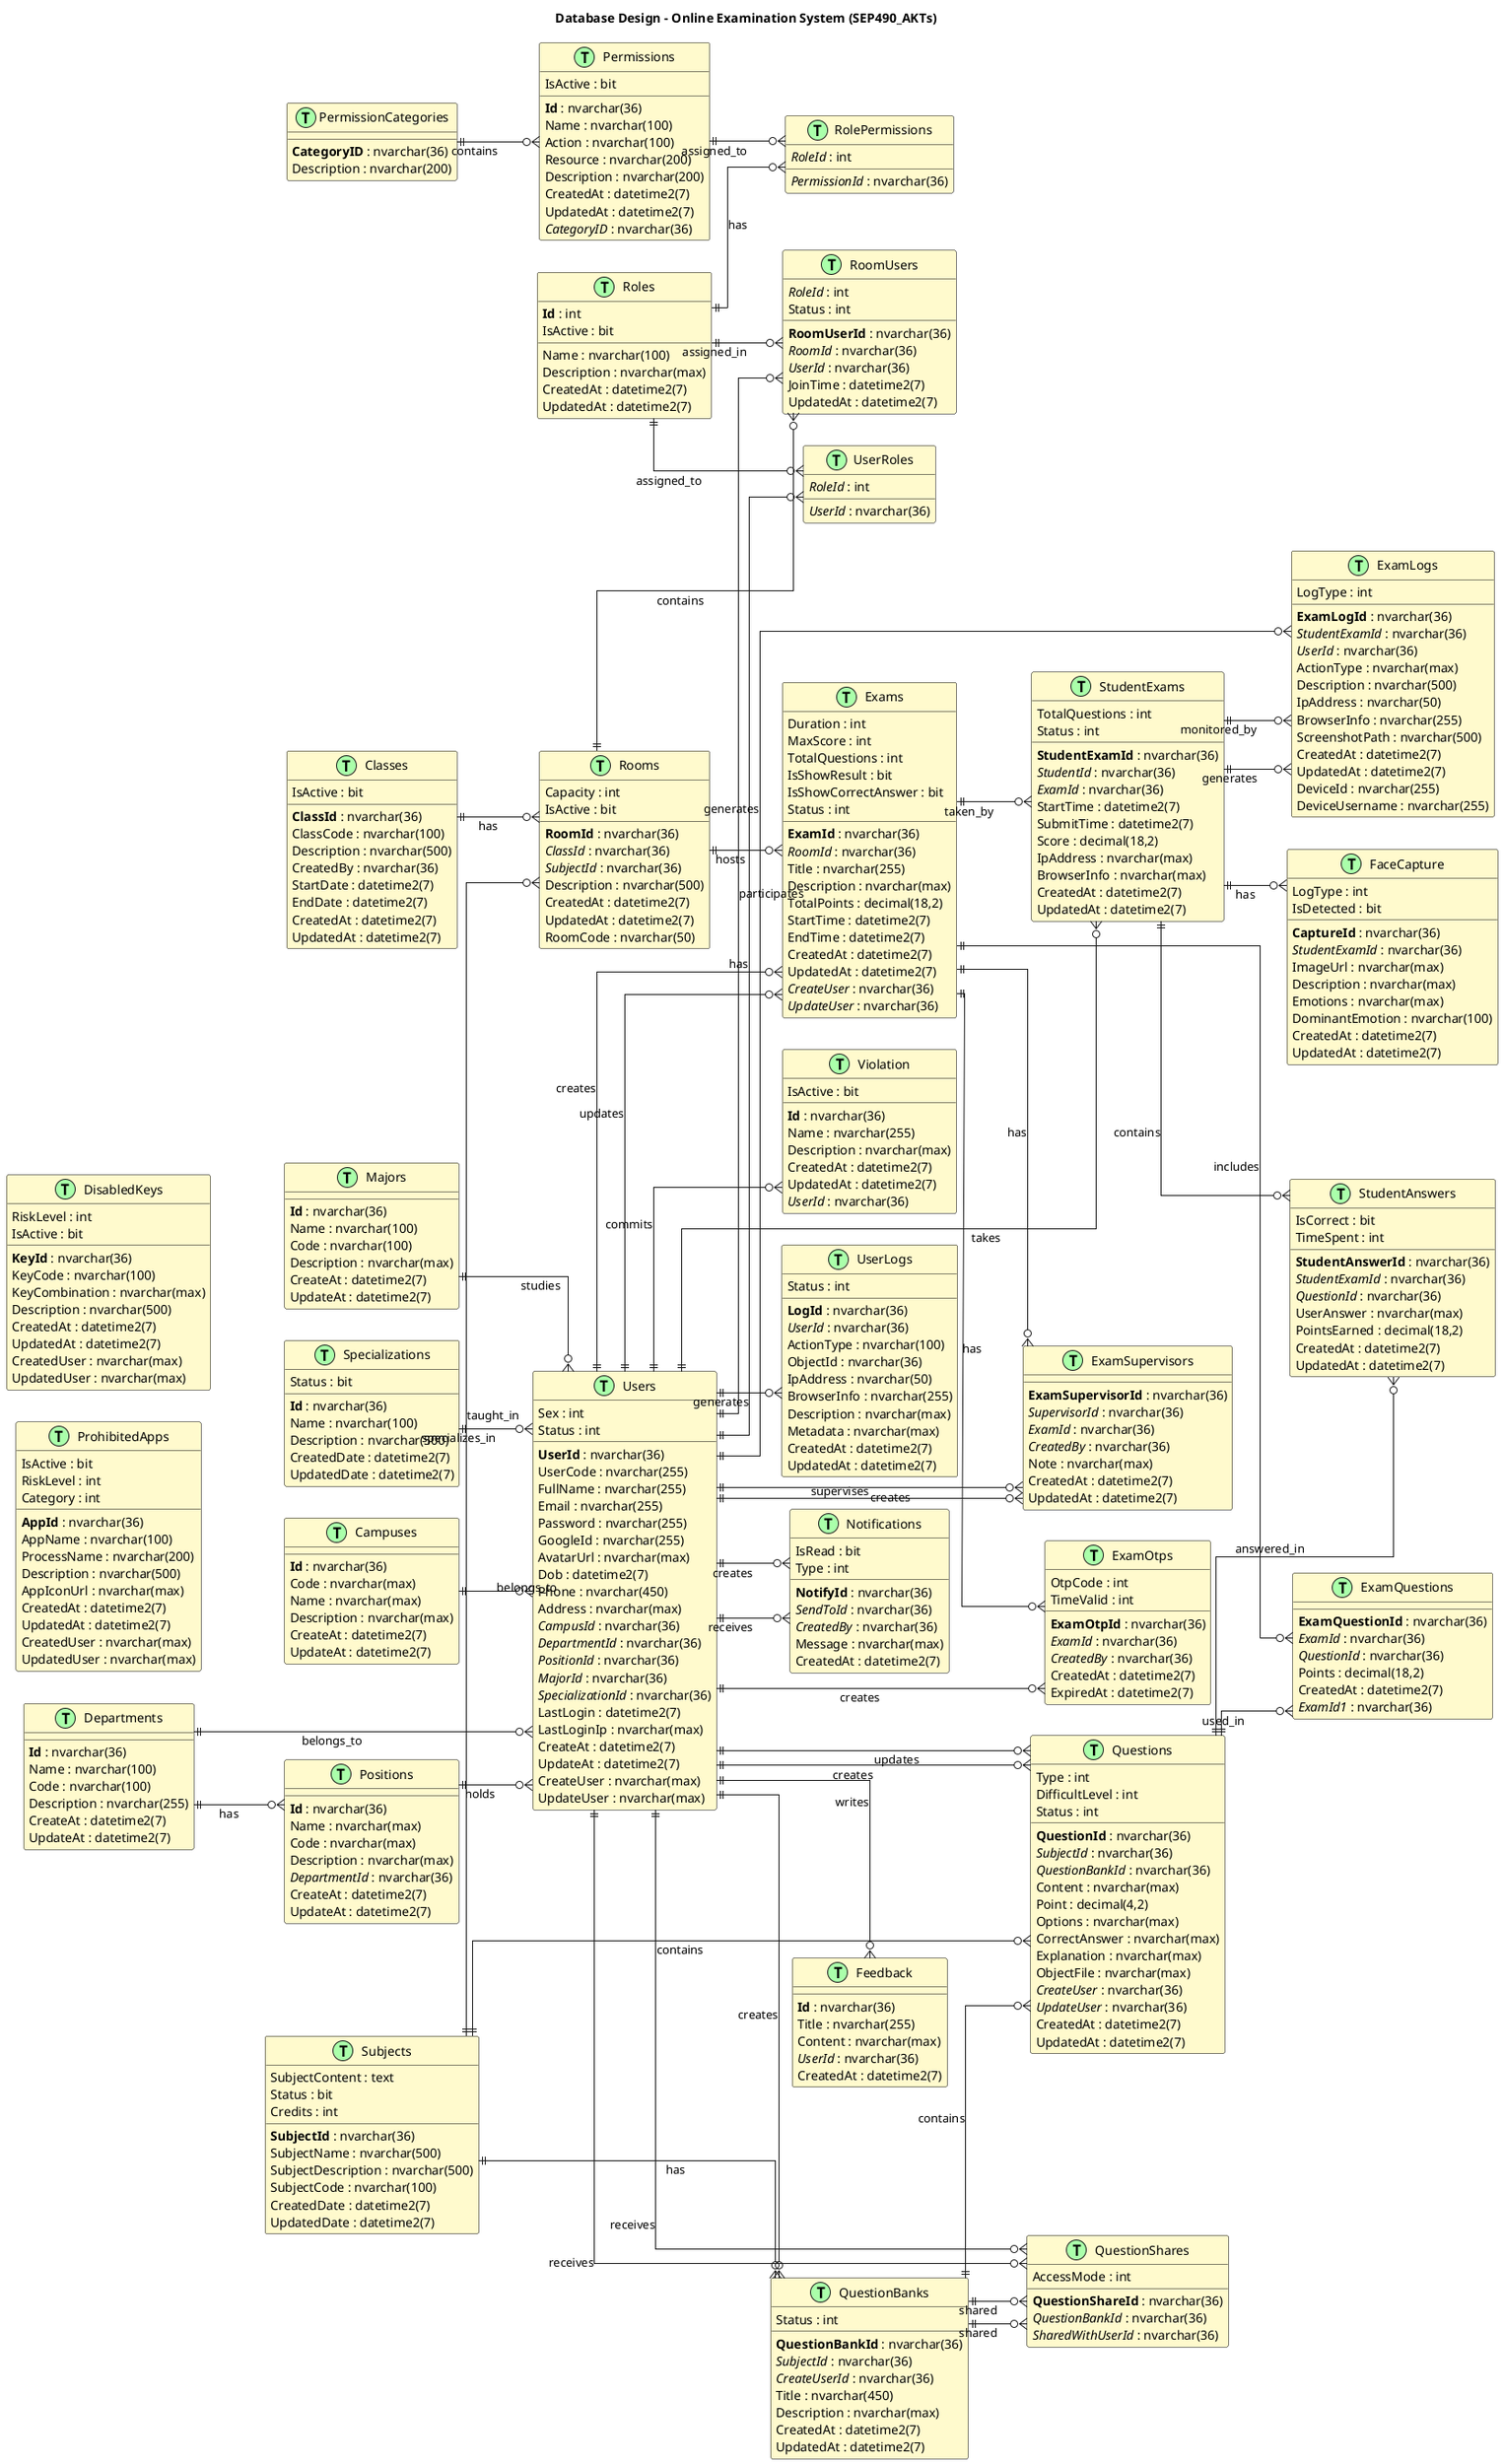 @startuml Database Design - Online Examination System

!define table(x) class x << (T,#AAFFAA) >>
!define primary_key(x) <b>x</b>
!define foreign_key(x) <i>x</i>

title Database Design - Online Examination System (SEP490_AKTs)
left to right direction
skinparam linetype ortho
skinparam class {
    BackgroundColor #FFFACD
    BorderColor Black
}
' User Management Tables
table(Users) {
  primary_key(UserId) : nvarchar(36)
  UserCode : nvarchar(255)
  FullName : nvarchar(255)
  Email : nvarchar(255)
  Password : nvarchar(255)
  GoogleId : nvarchar(255)
  AvatarUrl : nvarchar(max)
  Sex : int
  Dob : datetime2(7)
  Phone : nvarchar(450)
  Address : nvarchar(max)
  foreign_key(CampusId) : nvarchar(36)
  foreign_key(DepartmentId) : nvarchar(36)
  foreign_key(PositionId) : nvarchar(36)
  foreign_key(MajorId) : nvarchar(36)
  foreign_key(SpecializationId) : nvarchar(36)
  Status : int
  LastLogin : datetime2(7)
  LastLoginIp : nvarchar(max)
  CreateAt : datetime2(7)
  UpdateAt : datetime2(7)
  CreateUser : nvarchar(max)
  UpdateUser : nvarchar(max)
}

table(Campuses) {
  primary_key(Id) : nvarchar(36)
  Code : nvarchar(max)
  Name : nvarchar(max)
  Description : nvarchar(max)
  CreateAt : datetime2(7)
  UpdateAt : datetime2(7)
}

table(Departments) {
  primary_key(Id) : nvarchar(36)
  Name : nvarchar(100)
  Code : nvarchar(100)
  Description : nvarchar(255)
  CreateAt : datetime2(7)
  UpdateAt : datetime2(7)
}

table(Positions) {
  primary_key(Id) : nvarchar(36)
  Name : nvarchar(max)
  Code : nvarchar(max)
  Description : nvarchar(max)
  foreign_key(DepartmentId) : nvarchar(36)
  CreateAt : datetime2(7)
  UpdateAt : datetime2(7)
}

table(Majors) {
  primary_key(Id) : nvarchar(36)
  Name : nvarchar(100)
  Code : nvarchar(100)
  Description : nvarchar(max)
  CreateAt : datetime2(7)
  UpdateAt : datetime2(7)
}

table(Specializations) {
  primary_key(Id) : nvarchar(36)
  Name : nvarchar(100)
  Description : nvarchar(500)
  CreatedDate : datetime2(7)
  UpdatedDate : datetime2(7)
  Status : bit
}

' Role and Permission Tables
table(Roles) {
  primary_key(Id) : int
  Name : nvarchar(100)
  Description : nvarchar(max)
  IsActive : bit
  CreatedAt : datetime2(7)
  UpdatedAt : datetime2(7)
}

table(UserRoles) {
  foreign_key(UserId) : nvarchar(36)
  foreign_key(RoleId) : int
}

table(PermissionCategories) {
  primary_key(CategoryID) : nvarchar(36)
  Description : nvarchar(200)
}

table(Permissions) {
  primary_key(Id) : nvarchar(36)
  Name : nvarchar(100)
  Action : nvarchar(100)
  Resource : nvarchar(200)
  Description : nvarchar(200)
  IsActive : bit
  CreatedAt : datetime2(7)
  UpdatedAt : datetime2(7)
  foreign_key(CategoryID) : nvarchar(36)
}

table(RolePermissions) {
  foreign_key(RoleId) : int
  foreign_key(PermissionId) : nvarchar(36)
}

' Academic Structure Tables
table(Classes) {
  primary_key(ClassId) : nvarchar(36)
  ClassCode : nvarchar(100)
  Description : nvarchar(500)
  CreatedBy : nvarchar(36)
  IsActive : bit
  StartDate : datetime2(7)
  EndDate : datetime2(7)
  CreatedAt : datetime2(7)
  UpdatedAt : datetime2(7)
}

table(Subjects) {
  primary_key(SubjectId) : nvarchar(36)
  SubjectName : nvarchar(500)
  SubjectDescription : nvarchar(500)
  SubjectCode : nvarchar(100)
  SubjectContent : text
  Status : bit
  CreatedDate : datetime2(7)
  UpdatedDate : datetime2(7)
  Credits : int
}

table(Rooms) {
  primary_key(RoomId) : nvarchar(36)
  foreign_key(ClassId) : nvarchar(36)
  foreign_key(SubjectId) : nvarchar(36)
  Description : nvarchar(500)
  Capacity : int
  IsActive : bit
  CreatedAt : datetime2(7)
  UpdatedAt : datetime2(7)
  RoomCode : nvarchar(50)
}

table(RoomUsers) {
  primary_key(RoomUserId) : nvarchar(36)
  foreign_key(RoomId) : nvarchar(36)
  foreign_key(UserId) : nvarchar(36)
  foreign_key(RoleId) : int
  Status : int
  JoinTime : datetime2(7)
  UpdatedAt : datetime2(7)
}

' Question and Exam Management Tables
table(QuestionBanks) {
  primary_key(QuestionBankId) : nvarchar(36)
  foreign_key(SubjectId) : nvarchar(36)
  foreign_key(CreateUserId) : nvarchar(36)
  Title : nvarchar(450)
  Description : nvarchar(max)
  Status : int
  CreatedAt : datetime2(7)
  UpdatedAt : datetime2(7)
}

table(Questions) {
  primary_key(QuestionId) : nvarchar(36)
  foreign_key(SubjectId) : nvarchar(36)
  foreign_key(QuestionBankId) : nvarchar(36)
  Content : nvarchar(max)
  Type : int
  DifficultLevel : int
  Point : decimal(4,2)
  Options : nvarchar(max)
  CorrectAnswer : nvarchar(max)
  Explanation : nvarchar(max)
  ObjectFile : nvarchar(max)
  Status : int
  foreign_key(CreateUser) : nvarchar(36)
  foreign_key(UpdateUser) : nvarchar(36)
  CreatedAt : datetime2(7)
  UpdatedAt : datetime2(7)
}

table(Exams) {
  primary_key(ExamId) : nvarchar(36)
  foreign_key(RoomId) : nvarchar(36)
  Title : nvarchar(255)
  Description : nvarchar(max)
  Duration : int
  TotalPoints : decimal(18,2)
  StartTime : datetime2(7)
  EndTime : datetime2(7)
  MaxScore : int
  TotalQuestions : int
  IsShowResult : bit
  IsShowCorrectAnswer : bit
  Status : int
  CreatedAt : datetime2(7)
  UpdatedAt : datetime2(7)
  foreign_key(CreateUser) : nvarchar(36)
  foreign_key(UpdateUser) : nvarchar(36)
}

table(ExamQuestions) {
  primary_key(ExamQuestionId) : nvarchar(36)
  foreign_key(ExamId) : nvarchar(36)
  foreign_key(QuestionId) : nvarchar(36)
  Points : decimal(18,2)
  CreatedAt : datetime2(7)
  foreign_key(ExamId1) : nvarchar(36)
}

' Student Exam and Answer Tables
table(StudentExams) {
  primary_key(StudentExamId) : nvarchar(36)
  foreign_key(StudentId) : nvarchar(36)
  foreign_key(ExamId) : nvarchar(36)
  StartTime : datetime2(7)
  SubmitTime : datetime2(7)
  Score : decimal(18,2)
  TotalQuestions : int
  Status : int
  IpAddress : nvarchar(max)
  BrowserInfo : nvarchar(max)
  CreatedAt : datetime2(7)
  UpdatedAt : datetime2(7)
}

table(StudentAnswers) {
  primary_key(StudentAnswerId) : nvarchar(36)
  foreign_key(StudentExamId) : nvarchar(36)
  foreign_key(QuestionId) : nvarchar(36)
  UserAnswer : nvarchar(max)
  IsCorrect : bit
  PointsEarned : decimal(18,2)
  TimeSpent : int
  CreatedAt : datetime2(7)
  UpdatedAt : datetime2(7)
}

' Monitoring and Security Tables
table(ExamLogs) {
  primary_key(ExamLogId) : nvarchar(36)
  foreign_key(StudentExamId) : nvarchar(36)
  foreign_key(UserId) : nvarchar(36)
  ActionType : nvarchar(max)
  Description : nvarchar(500)
  IpAddress : nvarchar(50)
  BrowserInfo : nvarchar(255)
  ScreenshotPath : nvarchar(500)
  LogType : int
  CreatedAt : datetime2(7)
  UpdatedAt : datetime2(7)
  DeviceId : nvarchar(255)
  DeviceUsername : nvarchar(255)
}

table(UserLogs) {
  primary_key(LogId) : nvarchar(36)
  foreign_key(UserId) : nvarchar(36)
  ActionType : nvarchar(100)
  ObjectId : nvarchar(36)
  IpAddress : nvarchar(50)
  BrowserInfo : nvarchar(255)
  Description : nvarchar(max)
  Status : int
  Metadata : nvarchar(max)
  CreatedAt : datetime2(7)
  UpdatedAt : datetime2(7)
}

table(ProhibitedApps) {
  primary_key(AppId) : nvarchar(36)
  AppName : nvarchar(100)
  ProcessName : nvarchar(200)
  Description : nvarchar(500)
  AppIconUrl : nvarchar(max)
  IsActive : bit
  RiskLevel : int
  Category : int
  CreatedAt : datetime2(7)
  UpdatedAt : datetime2(7)
  CreatedUser : nvarchar(max)
  UpdatedUser : nvarchar(max)
}

table(DisabledKeys) {
  primary_key(KeyId) : nvarchar(36)
  KeyCode : nvarchar(100)
  KeyCombination : nvarchar(max)
  Description : nvarchar(500)
  RiskLevel : int
  IsActive : bit
  CreatedAt : datetime2(7)
  UpdatedAt : datetime2(7)
  CreatedUser : nvarchar(max)
  UpdatedUser : nvarchar(max)
}

table(ExamOtps) {
  primary_key(ExamOtpId) : nvarchar(36)
  foreign_key(ExamId) : nvarchar(36)
  OtpCode : int
  TimeValid : int
  foreign_key(CreatedBy) : nvarchar(36)
  CreatedAt : datetime2(7)
  ExpiredAt : datetime2(7)
}

table(Notifications) {
  primary_key(NotifyId) : nvarchar(36)
  foreign_key(SendToId) : nvarchar(36)
  foreign_key(CreatedBy) : nvarchar(36)
  Message : nvarchar(max)
  IsRead : bit
  Type : int
  CreatedAt : datetime2(7)
}

table(Feedback) {
  primary_key(Id) : nvarchar(36)
  Title : nvarchar(255)
  Content : nvarchar(max)
  foreign_key(UserId) : nvarchar(36)
  CreatedAt : datetime2(7)
}

table(Violation) {
  primary_key(Id) : nvarchar(36)
  Name : nvarchar(255)
  Description : nvarchar(max)
  IsActive : bit
  CreatedAt : datetime2(7)
  UpdatedAt : datetime2(7)
  foreign_key(UserId) : nvarchar(36)
}

table(QuestionShares) {
  primary_key(QuestionShareId) : nvarchar(36)
  foreign_key(QuestionBankId) : nvarchar(36)
  foreign_key(SharedWithUserId) : nvarchar(36)
  AccessMode : int
}

table(FaceCapture) {
  primary_key(CaptureId) : nvarchar(36)
  foreign_key(StudentExamId) : nvarchar(36)
  ImageUrl : nvarchar(max)
  Description : nvarchar(max)
  LogType : int
  Emotions : nvarchar(max)
  DominantEmotion : nvarchar(100)
  CreatedAt : datetime2(7)
  UpdatedAt : datetime2(7)
  IsDetected : bit
}

table(ExamSupervisors) {
  primary_key(ExamSupervisorId) : nvarchar(36)
  foreign_key(SupervisorId) : nvarchar(36)
  foreign_key(ExamId) : nvarchar(36)
  foreign_key(CreatedBy) : nvarchar(36)
  Note : nvarchar(max)
  CreatedAt : datetime2(7)
  UpdatedAt : datetime2(7)
}

' System Tables
' Relationships - User Management
Users ||--o{ UserRoles : "has"
Users ||--o{ UserLogs : "generates"
Users ||--o{ ExamLogs : "generates"
Users ||--o{ StudentExams : "takes"
Users ||--o{ Exams : "creates"
Users ||--o{ Exams : "updates"
Users ||--o{ Questions : "creates"
Users ||--o{ Questions : "updates"
Users ||--o{ QuestionBanks : "creates"
Users ||--o{ RoomUsers : "participates"
Users ||--o{ Notifications : "receives"
Users ||--o{ Notifications : "creates"
Users ||--o{ Feedback : "writes"
Users ||--o{ Violation : "commits"
QuestionBanks ||--o{ QuestionShares : "shared"
Users ||--o{ QuestionShares : "receives"
Users ||--o{ ExamSupervisors : "supervises"
Exams ||--o{ ExamSupervisors : "has"
Users ||--o{ ExamSupervisors : "creates"

Campuses ||--o{ Users : "belongs_to"
Departments ||--o{ Users : "belongs_to"
Departments ||--o{ Positions : "has"
Positions ||--o{ Users : "holds"
Majors ||--o{ Users : "studies"
Specializations ||--o{ Users : "specializes_in"

' Relationships - Role and Permissions
Roles ||--o{ UserRoles : "assigned_to"
Roles ||--o{ RolePermissions : "has"
Roles ||--o{ RoomUsers : "assigned_in"
Permissions ||--o{ RolePermissions : "assigned_to"
PermissionCategories ||--o{ Permissions : "contains"

' Relationships - Academic Structure
Classes ||--o{ Rooms : "has"
Subjects ||--o{ Rooms : "taught_in"
Subjects ||--o{ Questions : "contains"
Subjects ||--o{ QuestionBanks : "has"
Rooms ||--o{ RoomUsers : "contains"
Rooms ||--o{ Exams : "hosts"

' Relationships - Question and Exam Management
QuestionBanks ||--o{ Questions : "contains"
Exams ||--o{ ExamQuestions : "includes"
Exams ||--o{ StudentExams : "taken_by"
Questions ||--o{ ExamQuestions : "used_in"
Questions ||--o{ StudentAnswers : "answered_in"
Exams ||--o{ ExamOtps : "has"
QuestionBanks ||--o{ QuestionShares : "shared"
Users ||--o{ QuestionShares : "receives"

' Relationships - Student Exam and Answers
StudentExams ||--o{ StudentAnswers : "contains"
StudentExams ||--o{ ExamLogs : "generates"
StudentExams ||--o{ FaceCapture : "has"

' Relationships - Monitoring and Security
StudentExams ||--o{ ExamLogs : "monitored_by"
Users ||--o{ ExamOtps : "creates"

@enduml
